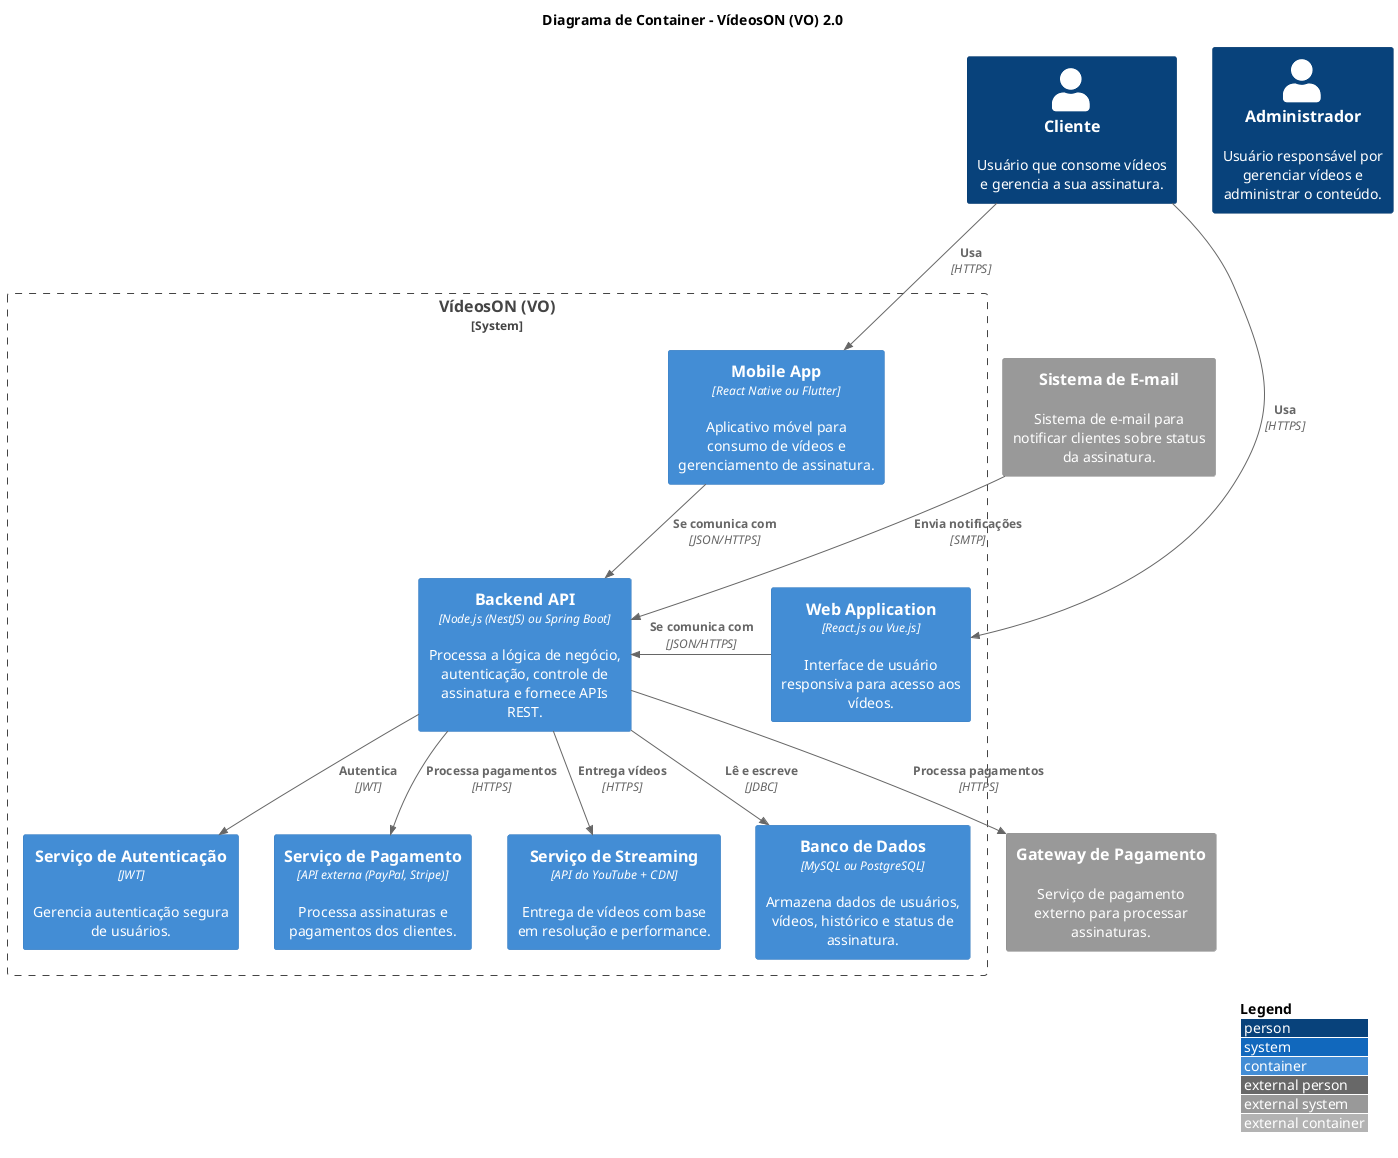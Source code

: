 @startuml
'!includeurl C:\Users\silva\Desktop\n2-arq\n2-arqSoftware\C4-PlantUML
!include <c4/C4_Container.puml>  

LAYOUT_WITH_LEGEND()

title Diagrama de Container - VídeosON (VO) 2.0

Person(cliente, "Cliente", "Usuário que consome vídeos e gerencia a sua assinatura.")
Person(administrador, "Administrador", "Usuário responsável por gerenciar vídeos e administrar o conteúdo.")

System_Boundary(s1, "VídeosON (VO)") {
    Container(web_app, "Web Application", "React.js ou Vue.js", "Interface de usuário responsiva para acesso aos vídeos.")
    Container(mobile_app, "Mobile App", "React Native ou Flutter", "Aplicativo móvel para consumo de vídeos e gerenciamento de assinatura.")
    Container(api_backend, "Backend API", "Node.js (NestJS) ou Spring Boot", "Processa a lógica de negócio, autenticação, controle de assinatura e fornece APIs REST.")
    Container(db, "Banco de Dados", "MySQL ou PostgreSQL", "Armazena dados de usuários, vídeos, histórico e status de assinatura.")
    Container(auth_service, "Serviço de Autenticação", "JWT", "Gerencia autenticação segura de usuários.")
    Container(payments_service, "Serviço de Pagamento", "API externa (PayPal, Stripe)", "Processa assinaturas e pagamentos dos clientes.")
    Container(streaming_service, "Serviço de Streaming", "API do YouTube + CDN", "Entrega de vídeos com base em resolução e performance.")
}

System_Ext(email_system, "Sistema de E-mail", "Sistema de e-mail para notificar clientes sobre status da assinatura.")
System_Ext(payment_gateway, "Gateway de Pagamento", "Serviço de pagamento externo para processar assinaturas.")

Rel(cliente, web_app, "Usa", "HTTPS")
Rel(cliente, mobile_app, "Usa", "HTTPS")
Rel_Neighbor(web_app, api_backend, "Se comunica com", "JSON/HTTPS")
Rel(mobile_app, api_backend, "Se comunica com", "JSON/HTTPS")
Rel(api_backend, db, "Lê e escreve", "JDBC")
Rel(api_backend, auth_service, "Autentica", "JWT")
Rel(api_backend, payments_service, "Processa pagamentos", "HTTPS")
Rel(api_backend, streaming_service, "Entrega vídeos", "HTTPS")
Rel(email_system, api_backend, "Envia notificações", "SMTP")
Rel(api_backend, payment_gateway, "Processa pagamentos", "HTTPS")

@enduml
